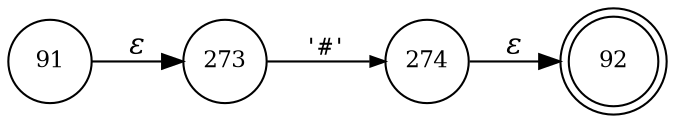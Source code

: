 digraph ATN {
rankdir=LR;
s92[fontsize=11, label="92", shape=doublecircle, fixedsize=true, width=.6];
s274[fontsize=11,label="274", shape=circle, fixedsize=true, width=.55, peripheries=1];
s273[fontsize=11,label="273", shape=circle, fixedsize=true, width=.55, peripheries=1];
s91[fontsize=11,label="91", shape=circle, fixedsize=true, width=.55, peripheries=1];
s91 -> s273 [fontname="Times-Italic", label="&epsilon;"];
s273 -> s274 [fontsize=11, fontname="Courier", arrowsize=.7, label = "'#'", arrowhead = normal];
s274 -> s92 [fontname="Times-Italic", label="&epsilon;"];
}